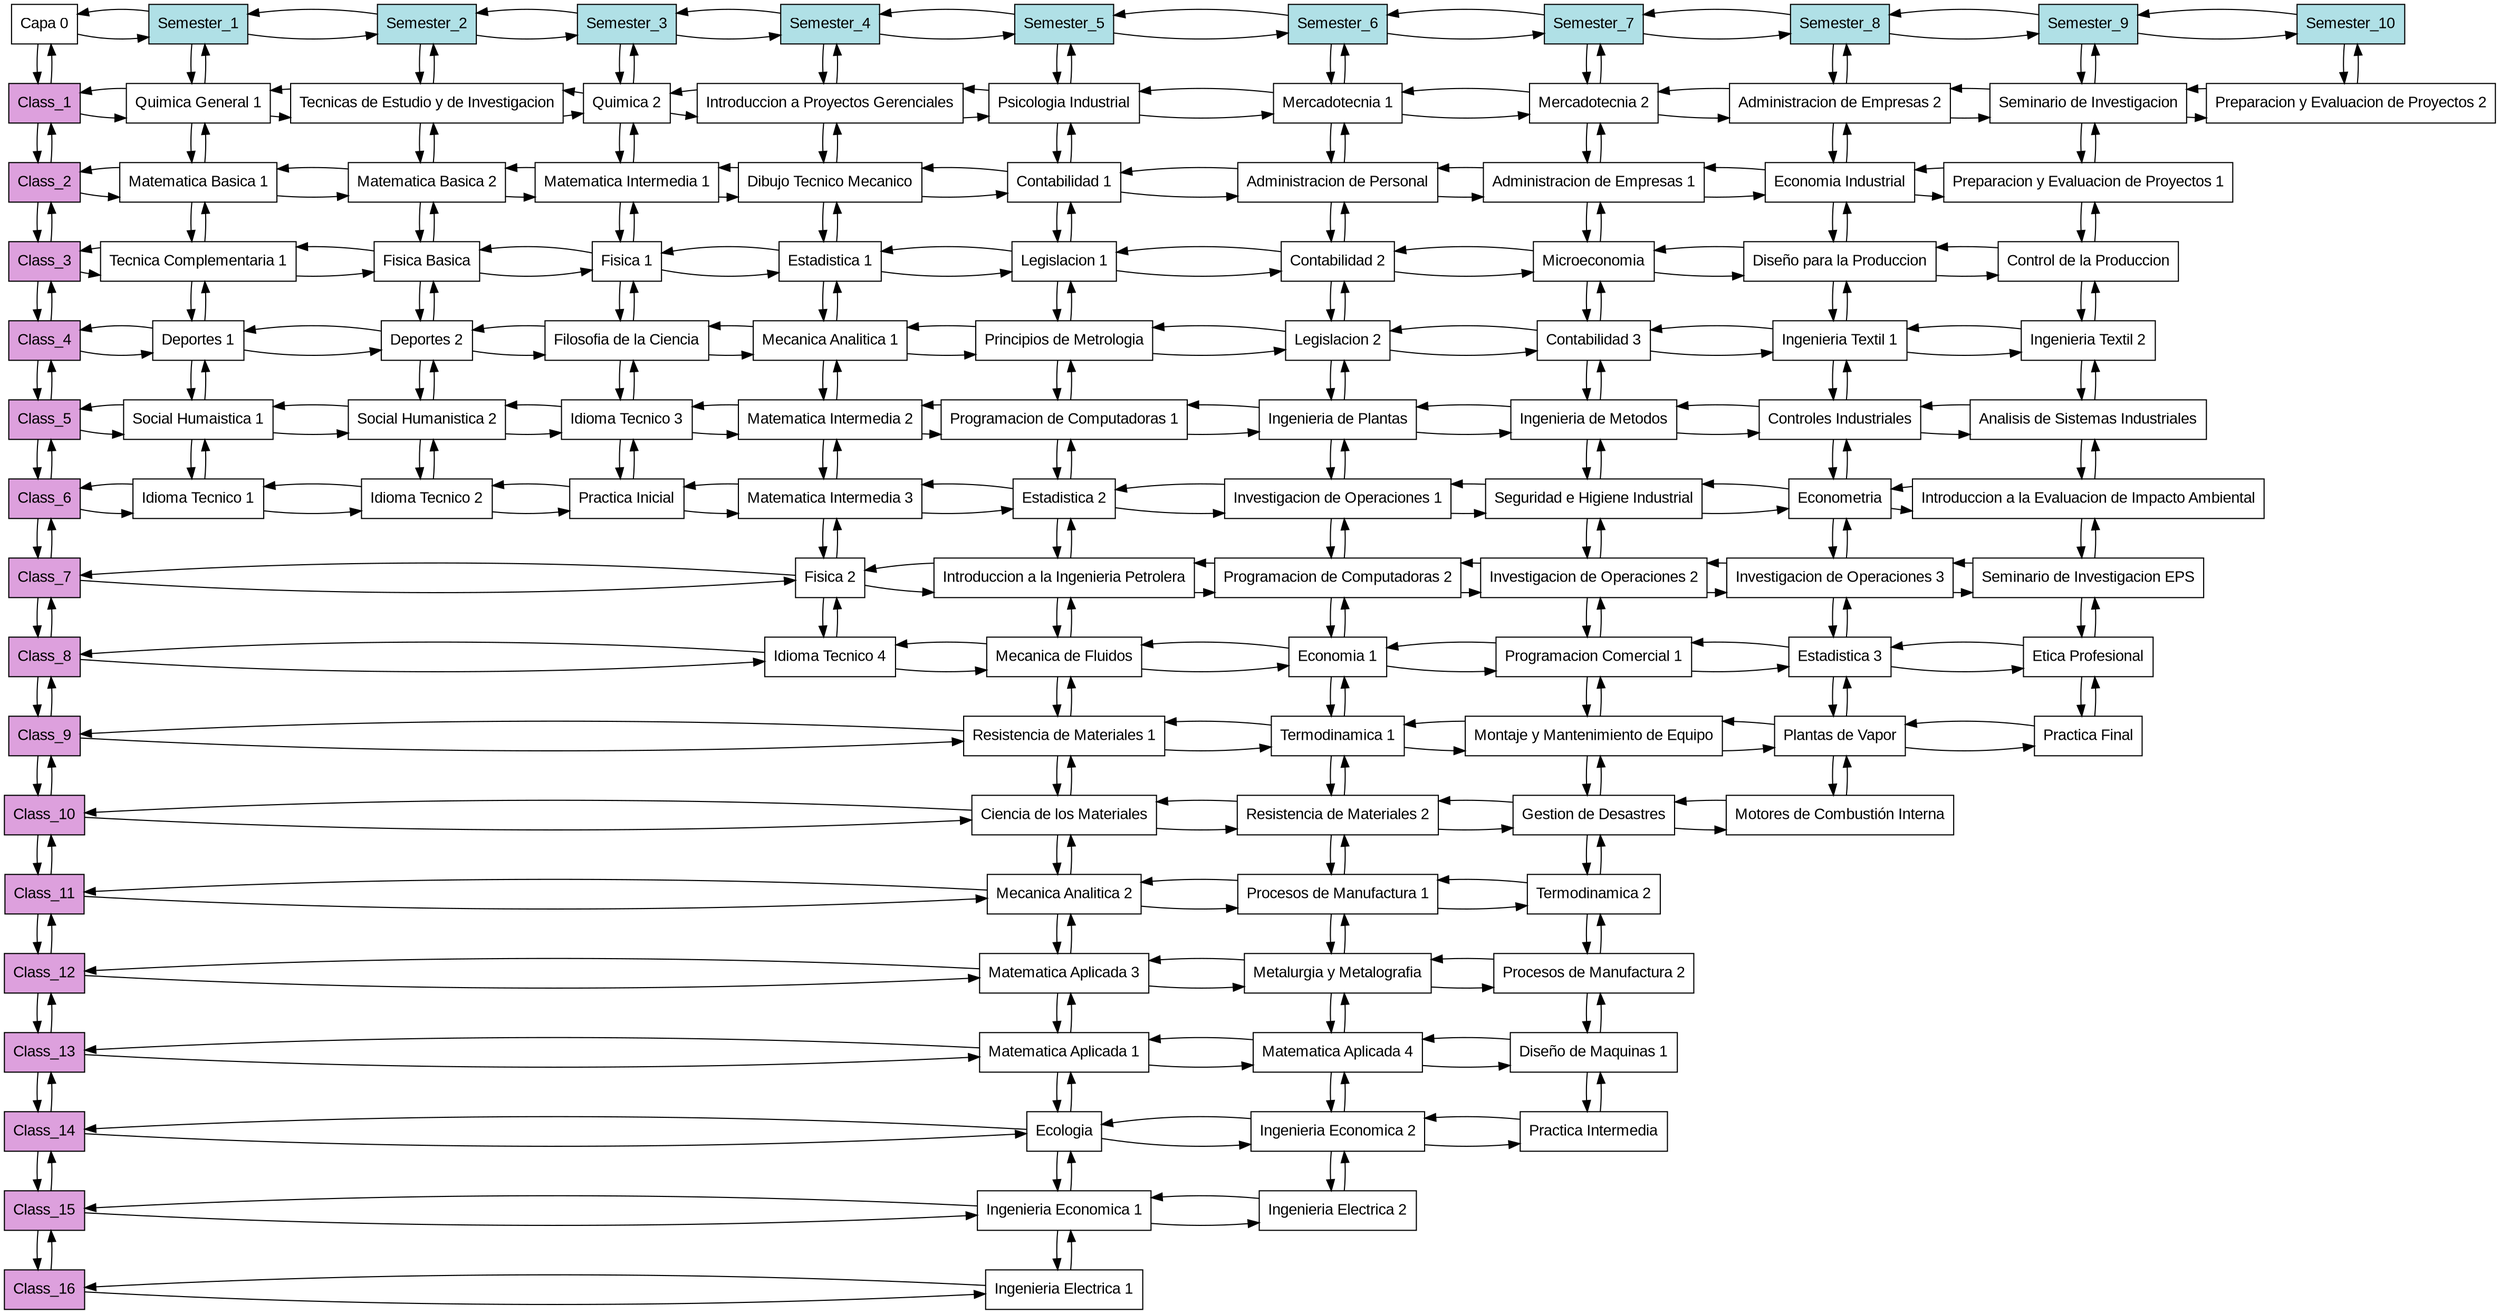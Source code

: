 digraph T{
	node[shape=box fontname="Arial" fillcolor="white" style=filled];
	Root[label = "Capa 0", group="0"];
	Class_1[group="0" fillcolor="plum"];
	Class_2[group="0" fillcolor="plum"];
	Class_3[group="0" fillcolor="plum"];
	Class_4[group="0" fillcolor="plum"];
	Class_5[group="0" fillcolor="plum"];
	Class_6[group="0" fillcolor="plum"];
	Class_7[group="0" fillcolor="plum"];
	Class_8[group="0" fillcolor="plum"];
	Class_9[group="0" fillcolor="plum"];
	Class_10[group="0" fillcolor="plum"];
	Class_11[group="0" fillcolor="plum"];
	Class_12[group="0" fillcolor="plum"];
	Class_13[group="0" fillcolor="plum"];
	Class_14[group="0" fillcolor="plum"];
	Class_15[group="0" fillcolor="plum"];
	Class_16[group="0" fillcolor="plum"];
	Semester_1[group="1" fillcolor="powderblue"];
	Semester_2[group="2" fillcolor="powderblue"];
	Semester_3[group="3" fillcolor="powderblue"];
	Semester_4[group="4" fillcolor="powderblue"];
	Semester_5[group="5" fillcolor="powderblue"];
	Semester_6[group="6" fillcolor="powderblue"];
	Semester_7[group="7" fillcolor="powderblue"];
	Semester_8[group="8" fillcolor="powderblue"];
	Semester_9[group="9" fillcolor="powderblue"];
	Semester_10[group="10" fillcolor="powderblue"];
	N1_1[group="1" label="Quimica General 1"];
	N2_1[group="1" label="Matematica Basica 1"];
	N3_1[group="1" label="Tecnica Complementaria 1"];
	N4_1[group="1" label="Deportes 1"];
	N5_1[group="1" label="Social Humaistica 1"];
	N6_1[group="1" label="Idioma Tecnico 1"];
	N1_2[group="2" label="Tecnicas de Estudio y de Investigacion"];
	N2_2[group="2" label="Matematica Basica 2"];
	N3_2[group="2" label="Fisica Basica"];
	N4_2[group="2" label="Deportes 2"];
	N5_2[group="2" label="Social Humanistica 2"];
	N6_2[group="2" label="Idioma Tecnico 2"];
	N1_3[group="3" label="Quimica 2"];
	N2_3[group="3" label="Matematica Intermedia 1"];
	N3_3[group="3" label="Fisica 1"];
	N4_3[group="3" label="Filosofia de la Ciencia"];
	N5_3[group="3" label="Idioma Tecnico 3"];
	N6_3[group="3" label="Practica Inicial"];
	N1_4[group="4" label="Introduccion a Proyectos Gerenciales"];
	N2_4[group="4" label="Dibujo Tecnico Mecanico"];
	N3_4[group="4" label="Estadistica 1"];
	N4_4[group="4" label="Mecanica Analitica 1"];
	N5_4[group="4" label="Matematica Intermedia 2"];
	N6_4[group="4" label="Matematica Intermedia 3"];
	N7_4[group="4" label="Fisica 2"];
	N8_4[group="4" label="Idioma Tecnico 4"];
	N1_5[group="5" label="Psicologia Industrial"];
	N2_5[group="5" label="Contabilidad 1"];
	N3_5[group="5" label="Legislacion 1"];
	N4_5[group="5" label="Principios de Metrologia"];
	N5_5[group="5" label="Programacion de Computadoras 1"];
	N6_5[group="5" label="Estadistica 2"];
	N7_5[group="5" label="Introduccion a la Ingenieria Petrolera"];
	N8_5[group="5" label="Mecanica de Fluidos"];
	N9_5[group="5" label="Resistencia de Materiales 1"];
	N10_5[group="5" label="Ciencia de los Materiales"];
	N11_5[group="5" label="Mecanica Analitica 2"];
	N12_5[group="5" label="Matematica Aplicada 3"];
	N13_5[group="5" label="Matematica Aplicada 1"];
	N14_5[group="5" label="Ecologia"];
	N15_5[group="5" label="Ingenieria Economica 1"];
	N16_5[group="5" label="Ingenieria Electrica 1"];
	N1_6[group="6" label="Mercadotecnia 1"];
	N2_6[group="6" label="Administracion de Personal"];
	N3_6[group="6" label="Contabilidad 2"];
	N4_6[group="6" label="Legislacion 2"];
	N5_6[group="6" label="Ingenieria de Plantas"];
	N6_6[group="6" label="Investigacion de Operaciones 1"];
	N7_6[group="6" label="Programacion de Computadoras 2"];
	N8_6[group="6" label="Economia 1"];
	N9_6[group="6" label="Termodinamica 1"];
	N10_6[group="6" label="Resistencia de Materiales 2"];
	N11_6[group="6" label="Procesos de Manufactura 1"];
	N12_6[group="6" label="Metalurgia y Metalografia"];
	N13_6[group="6" label="Matematica Aplicada 4"];
	N14_6[group="6" label="Ingenieria Economica 2"];
	N15_6[group="6" label="Ingenieria Electrica 2"];
	N1_7[group="7" label="Mercadotecnia 2"];
	N2_7[group="7" label="Administracion de Empresas 1"];
	N3_7[group="7" label="Microeconomia"];
	N4_7[group="7" label="Contabilidad 3"];
	N5_7[group="7" label="Ingenieria de Metodos"];
	N6_7[group="7" label="Seguridad e Higiene Industrial"];
	N7_7[group="7" label="Investigacion de Operaciones 2"];
	N8_7[group="7" label="Programacion Comercial 1"];
	N9_7[group="7" label="Montaje y Mantenimiento de Equipo"];
	N10_7[group="7" label="Gestion de Desastres"];
	N11_7[group="7" label="Termodinamica 2"];
	N12_7[group="7" label="Procesos de Manufactura 2"];
	N13_7[group="7" label="Diseño de Maquinas 1"];
	N14_7[group="7" label="Practica Intermedia"];
	N1_8[group="8" label="Administracion de Empresas 2"];
	N2_8[group="8" label="Economia Industrial"];
	N3_8[group="8" label="Diseño para la Produccion"];
	N4_8[group="8" label="Ingenieria Textil 1"];
	N5_8[group="8" label="Controles Industriales"];
	N6_8[group="8" label="Econometria"];
	N7_8[group="8" label="Investigacion de Operaciones 3"];
	N8_8[group="8" label="Estadistica 3"];
	N9_8[group="8" label="Plantas de Vapor"];
	N10_8[group="8" label="Motores de Combustión Interna"];
	N1_9[group="9" label="Seminario de Investigacion"];
	N2_9[group="9" label="Preparacion y Evaluacion de Proyectos 1"];
	N3_9[group="9" label="Control de la Produccion"];
	N4_9[group="9" label="Ingenieria Textil 2"];
	N5_9[group="9" label="Analisis de Sistemas Industriales"];
	N6_9[group="9" label="Introduccion a la Evaluacion de Impacto Ambiental"];
	N7_9[group="9" label="Seminario de Investigacion EPS"];
	N8_9[group="9" label="Etica Profesional"];
	N9_9[group="9" label="Practica Final"];
	N1_10[group="10" label="Preparacion y Evaluacion de Proyectos 2"];
	subgraph columnHeader {
		rank = same;
		Root -> Semester_1 -> Semester_2 -> Semester_3 -> Semester_4 -> Semester_5 -> Semester_6 -> Semester_7 -> Semester_8 -> Semester_9 -> Semester_10;
		Root -> Semester_1 -> Semester_2 -> Semester_3 -> Semester_4 -> Semester_5 -> Semester_6 -> Semester_7 -> Semester_8 -> Semester_9 -> Semester_10[dir=back];
	}
	subgraph row1{
		rank = same;
		Class_1 -> N1_1 -> N1_2 -> N1_3 -> N1_4 -> N1_5 -> N1_6 -> N1_7 -> N1_8 -> N1_9 -> N1_10;
		Class_1 -> N1_1 -> N1_2 -> N1_3 -> N1_4 -> N1_5 -> N1_6 -> N1_7 -> N1_8 -> N1_9 -> N1_10[dir=back];
	}
	subgraph row2{
		rank = same;
		Class_2 -> N2_1 -> N2_2 -> N2_3 -> N2_4 -> N2_5 -> N2_6 -> N2_7 -> N2_8 -> N2_9;
		Class_2 -> N2_1 -> N2_2 -> N2_3 -> N2_4 -> N2_5 -> N2_6 -> N2_7 -> N2_8 -> N2_9[dir=back];
	}
	subgraph row3{
		rank = same;
		Class_3 -> N3_1 -> N3_2 -> N3_3 -> N3_4 -> N3_5 -> N3_6 -> N3_7 -> N3_8 -> N3_9;
		Class_3 -> N3_1 -> N3_2 -> N3_3 -> N3_4 -> N3_5 -> N3_6 -> N3_7 -> N3_8 -> N3_9[dir=back];
	}
	subgraph row4{
		rank = same;
		Class_4 -> N4_1 -> N4_2 -> N4_3 -> N4_4 -> N4_5 -> N4_6 -> N4_7 -> N4_8 -> N4_9;
		Class_4 -> N4_1 -> N4_2 -> N4_3 -> N4_4 -> N4_5 -> N4_6 -> N4_7 -> N4_8 -> N4_9[dir=back];
	}
	subgraph row5{
		rank = same;
		Class_5 -> N5_1 -> N5_2 -> N5_3 -> N5_4 -> N5_5 -> N5_6 -> N5_7 -> N5_8 -> N5_9;
		Class_5 -> N5_1 -> N5_2 -> N5_3 -> N5_4 -> N5_5 -> N5_6 -> N5_7 -> N5_8 -> N5_9[dir=back];
	}
	subgraph row6{
		rank = same;
		Class_6 -> N6_1 -> N6_2 -> N6_3 -> N6_4 -> N6_5 -> N6_6 -> N6_7 -> N6_8 -> N6_9;
		Class_6 -> N6_1 -> N6_2 -> N6_3 -> N6_4 -> N6_5 -> N6_6 -> N6_7 -> N6_8 -> N6_9[dir=back];
	}
	subgraph row7{
		rank = same;
		Class_7 -> N7_4 -> N7_5 -> N7_6 -> N7_7 -> N7_8 -> N7_9;
		Class_7 -> N7_4 -> N7_5 -> N7_6 -> N7_7 -> N7_8 -> N7_9[dir=back];
	}
	subgraph row8{
		rank = same;
		Class_8 -> N8_4 -> N8_5 -> N8_6 -> N8_7 -> N8_8 -> N8_9;
		Class_8 -> N8_4 -> N8_5 -> N8_6 -> N8_7 -> N8_8 -> N8_9[dir=back];
	}
	subgraph row9{
		rank = same;
		Class_9 -> N9_5 -> N9_6 -> N9_7 -> N9_8 -> N9_9;
		Class_9 -> N9_5 -> N9_6 -> N9_7 -> N9_8 -> N9_9[dir=back];
	}
	subgraph row10{
		rank = same;
		Class_10 -> N10_5 -> N10_6 -> N10_7 -> N10_8;
		Class_10 -> N10_5 -> N10_6 -> N10_7 -> N10_8[dir=back];
	}
	subgraph row11{
		rank = same;
		Class_11 -> N11_5 -> N11_6 -> N11_7;
		Class_11 -> N11_5 -> N11_6 -> N11_7[dir=back];
	}
	subgraph row12{
		rank = same;
		Class_12 -> N12_5 -> N12_6 -> N12_7;
		Class_12 -> N12_5 -> N12_6 -> N12_7[dir=back];
	}
	subgraph row13{
		rank = same;
		Class_13 -> N13_5 -> N13_6 -> N13_7;
		Class_13 -> N13_5 -> N13_6 -> N13_7[dir=back];
	}
	subgraph row14{
		rank = same;
		Class_14 -> N14_5 -> N14_6 -> N14_7;
		Class_14 -> N14_5 -> N14_6 -> N14_7[dir=back];
	}
	subgraph row15{
		rank = same;
		Class_15 -> N15_5 -> N15_6;
		Class_15 -> N15_5 -> N15_6[dir=back];
	}
	subgraph row16{
		rank = same;
		Class_16 -> N16_5;
		Class_16 -> N16_5[dir=back];
	}
	subgraph rowHeader {
		Root -> Class_1 -> Class_2 -> Class_3 -> Class_4 -> Class_5 -> Class_6 -> Class_7 -> Class_8 -> Class_9 -> Class_10 -> Class_11 -> Class_12 -> Class_13 -> Class_14 -> Class_15 -> Class_16;
		Root -> Class_1 -> Class_2 -> Class_3 -> Class_4 -> Class_5 -> Class_6 -> Class_7 -> Class_8 -> Class_9 -> Class_10 -> Class_11 -> Class_12 -> Class_13 -> Class_14 -> Class_15 -> Class_16[dir=back];
	}
	subgraph column1{
		Semester_1 -> N1_1 -> N2_1 -> N3_1 -> N4_1 -> N5_1 -> N6_1;
		Semester_1 -> N1_1 -> N2_1 -> N3_1 -> N4_1 -> N5_1 -> N6_1[dir=back];
	}
	subgraph column2{
		Semester_2 -> N1_2 -> N2_2 -> N3_2 -> N4_2 -> N5_2 -> N6_2;
		Semester_2 -> N1_2 -> N2_2 -> N3_2 -> N4_2 -> N5_2 -> N6_2[dir=back];
	}
	subgraph column3{
		Semester_3 -> N1_3 -> N2_3 -> N3_3 -> N4_3 -> N5_3 -> N6_3;
		Semester_3 -> N1_3 -> N2_3 -> N3_3 -> N4_3 -> N5_3 -> N6_3[dir=back];
	}
	subgraph column4{
		Semester_4 -> N1_4 -> N2_4 -> N3_4 -> N4_4 -> N5_4 -> N6_4 -> N7_4 -> N8_4;
		Semester_4 -> N1_4 -> N2_4 -> N3_4 -> N4_4 -> N5_4 -> N6_4 -> N7_4 -> N8_4[dir=back];
	}
	subgraph column5{
		Semester_5 -> N1_5 -> N2_5 -> N3_5 -> N4_5 -> N5_5 -> N6_5 -> N7_5 -> N8_5 -> N9_5 -> N10_5 -> N11_5 -> N12_5 -> N13_5 -> N14_5 -> N15_5 -> N16_5;
		Semester_5 -> N1_5 -> N2_5 -> N3_5 -> N4_5 -> N5_5 -> N6_5 -> N7_5 -> N8_5 -> N9_5 -> N10_5 -> N11_5 -> N12_5 -> N13_5 -> N14_5 -> N15_5 -> N16_5[dir=back];
	}
	subgraph column6{
		Semester_6 -> N1_6 -> N2_6 -> N3_6 -> N4_6 -> N5_6 -> N6_6 -> N7_6 -> N8_6 -> N9_6 -> N10_6 -> N11_6 -> N12_6 -> N13_6 -> N14_6 -> N15_6;
		Semester_6 -> N1_6 -> N2_6 -> N3_6 -> N4_6 -> N5_6 -> N6_6 -> N7_6 -> N8_6 -> N9_6 -> N10_6 -> N11_6 -> N12_6 -> N13_6 -> N14_6 -> N15_6[dir=back];
	}
	subgraph column7{
		Semester_7 -> N1_7 -> N2_7 -> N3_7 -> N4_7 -> N5_7 -> N6_7 -> N7_7 -> N8_7 -> N9_7 -> N10_7 -> N11_7 -> N12_7 -> N13_7 -> N14_7;
		Semester_7 -> N1_7 -> N2_7 -> N3_7 -> N4_7 -> N5_7 -> N6_7 -> N7_7 -> N8_7 -> N9_7 -> N10_7 -> N11_7 -> N12_7 -> N13_7 -> N14_7[dir=back];
	}
	subgraph column8{
		Semester_8 -> N1_8 -> N2_8 -> N3_8 -> N4_8 -> N5_8 -> N6_8 -> N7_8 -> N8_8 -> N9_8 -> N10_8;
		Semester_8 -> N1_8 -> N2_8 -> N3_8 -> N4_8 -> N5_8 -> N6_8 -> N7_8 -> N8_8 -> N9_8 -> N10_8[dir=back];
	}
	subgraph column9{
		Semester_9 -> N1_9 -> N2_9 -> N3_9 -> N4_9 -> N5_9 -> N6_9 -> N7_9 -> N8_9 -> N9_9;
		Semester_9 -> N1_9 -> N2_9 -> N3_9 -> N4_9 -> N5_9 -> N6_9 -> N7_9 -> N8_9 -> N9_9[dir=back];
	}
	subgraph column10{
		Semester_10 -> N1_10;
		Semester_10 -> N1_10[dir=back];
	}
}